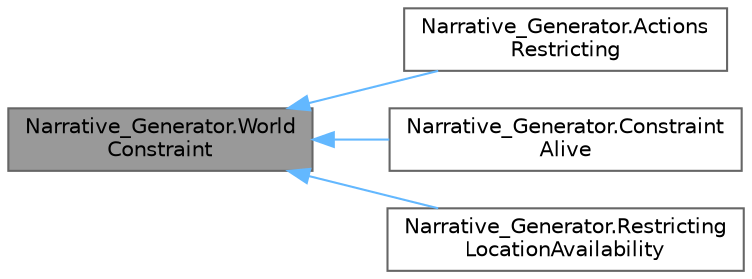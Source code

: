 digraph "Narrative_Generator.WorldConstraint"
{
 // LATEX_PDF_SIZE
  bgcolor="transparent";
  edge [fontname=Helvetica,fontsize=10,labelfontname=Helvetica,labelfontsize=10];
  node [fontname=Helvetica,fontsize=10,shape=box,height=0.2,width=0.4];
  rankdir="LR";
  Node1 [label="Narrative_Generator.World\lConstraint",height=0.2,width=0.4,color="gray40", fillcolor="grey60", style="filled", fontcolor="black",tooltip="The base class for implementing the constraints imposed on the story."];
  Node1 -> Node2 [dir="back",color="steelblue1",style="solid"];
  Node2 [label="Narrative_Generator.Actions\lRestricting",height=0.2,width=0.4,color="gray40", fillcolor="white", style="filled",URL="$class_narrative___generator_1_1_actions_restricting.html",tooltip="A type of constraint that restricts agents from performing actions."];
  Node1 -> Node3 [dir="back",color="steelblue1",style="solid"];
  Node3 [label="Narrative_Generator.Constraint\lAlive",height=0.2,width=0.4,color="gray40", fillcolor="white", style="filled",URL="$class_narrative___generator_1_1_constraint_alive.html",tooltip="A class that implements constraints imposed by story on the lifetime of an agent."];
  Node1 -> Node4 [dir="back",color="steelblue1",style="solid"];
  Node4 [label="Narrative_Generator.Restricting\lLocationAvailability",height=0.2,width=0.4,color="gray40", fillcolor="white", style="filled",URL="$class_narrative___generator_1_1_restricting_location_availability.html",tooltip="A class that implements constraints on movement around locations."];
}
